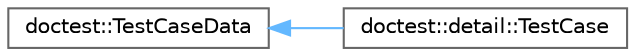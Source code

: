 digraph "Graphical Class Hierarchy"
{
 // LATEX_PDF_SIZE
  bgcolor="transparent";
  edge [fontname=Helvetica,fontsize=10,labelfontname=Helvetica,labelfontsize=10];
  node [fontname=Helvetica,fontsize=10,shape=box,height=0.2,width=0.4];
  rankdir="LR";
  Node0 [id="Node000000",label="doctest::TestCaseData",height=0.2,width=0.4,color="grey40", fillcolor="white", style="filled",URL="$structdoctest_1_1TestCaseData.html",tooltip=" "];
  Node0 -> Node1 [id="edge35_Node000000_Node000001",dir="back",color="steelblue1",style="solid",tooltip=" "];
  Node1 [id="Node000001",label="doctest::detail::TestCase",height=0.2,width=0.4,color="grey40", fillcolor="white", style="filled",URL="$structdoctest_1_1detail_1_1TestCase.html",tooltip=" "];
}
